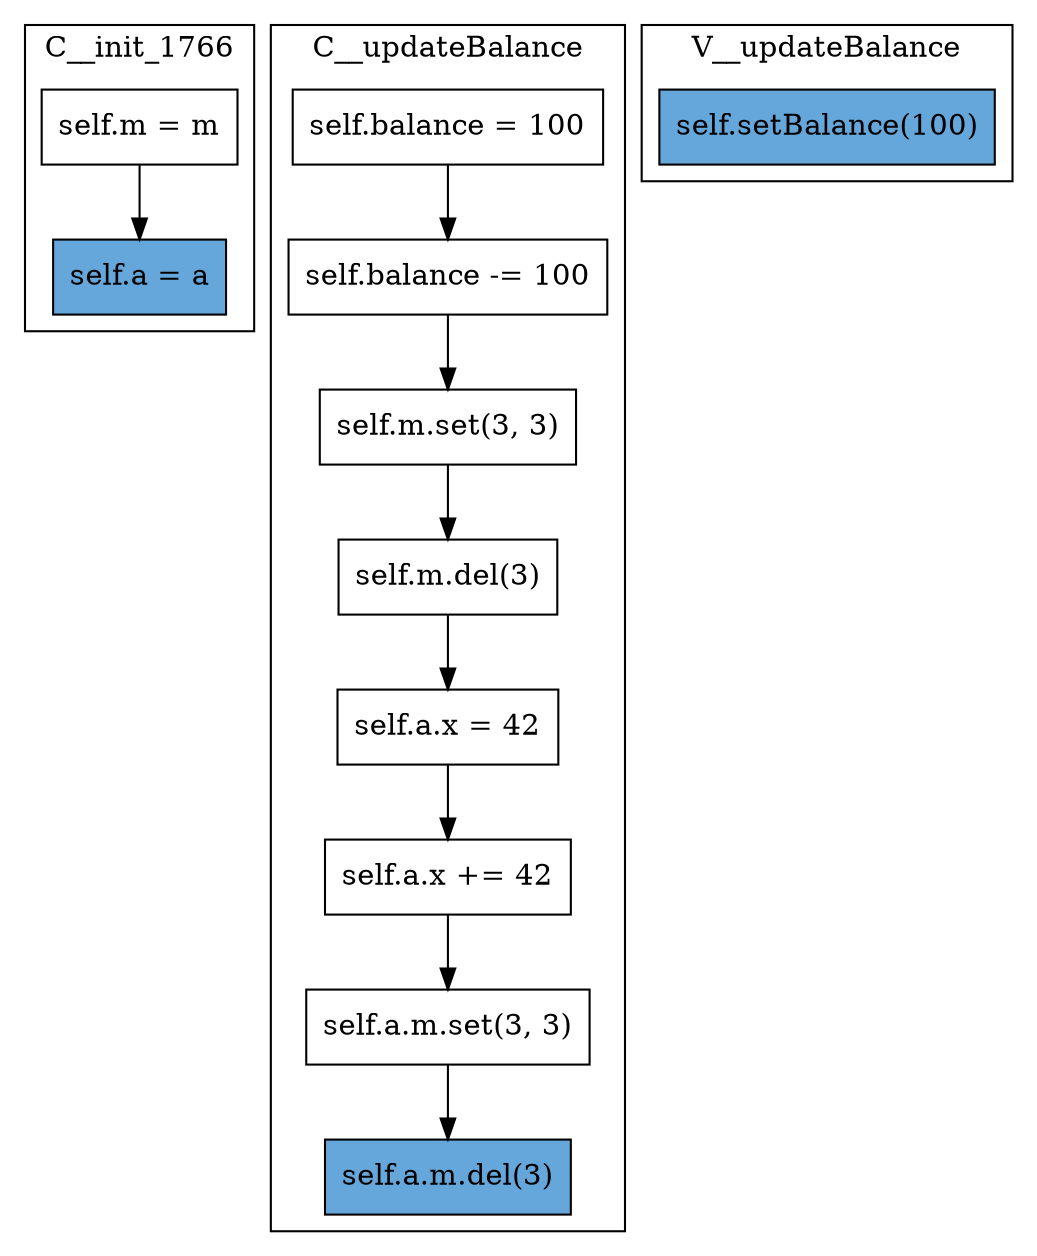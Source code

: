 digraph "inheritance-state-mutation" {
    node [shape=box];
    subgraph "cluster_C__init_1766" {
        label="C__init_1766";
        "C__init_1766_68" [label="self.m = m"];
        "C__init_1766_69" [label="self.a = a",style=filled,fillcolor="#66A7DB"];
        "C__init_1766_68" -> "C__init_1766_69";
    }
    subgraph "cluster_C__updateBalance" {
        label="C__updateBalance";
        "C__updateBalance_70" [label="self.balance = 100"];
        "C__updateBalance_71" [label="self.balance -= 100"];
        "C__updateBalance_72" [label="self.m.set(3, 3)"];
        "C__updateBalance_73" [label="self.m.del(3)"];
        "C__updateBalance_74" [label="self.a.x = 42"];
        "C__updateBalance_75" [label="self.a.x += 42"];
        "C__updateBalance_76" [label="self.a.m.set(3, 3)"];
        "C__updateBalance_77" [label="self.a.m.del(3)",style=filled,fillcolor="#66A7DB"];
        "C__updateBalance_70" -> "C__updateBalance_71";
        "C__updateBalance_71" -> "C__updateBalance_72";
        "C__updateBalance_72" -> "C__updateBalance_73";
        "C__updateBalance_73" -> "C__updateBalance_74";
        "C__updateBalance_74" -> "C__updateBalance_75";
        "C__updateBalance_75" -> "C__updateBalance_76";
        "C__updateBalance_76" -> "C__updateBalance_77";
    }
    subgraph "cluster_V__updateBalance" {
        label="V__updateBalance";
        "V__updateBalance_78" [label="self.setBalance(100)",style=filled,fillcolor="#66A7DB"];
    }
}
